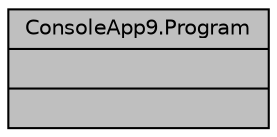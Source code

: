 digraph "ConsoleApp9.Program"
{
 // LATEX_PDF_SIZE
  edge [fontname="Helvetica",fontsize="10",labelfontname="Helvetica",labelfontsize="10"];
  node [fontname="Helvetica",fontsize="10",shape=record];
  Node1 [label="{ConsoleApp9.Program\n||}",height=0.2,width=0.4,color="black", fillcolor="grey75", style="filled", fontcolor="black",tooltip=" "];
}
